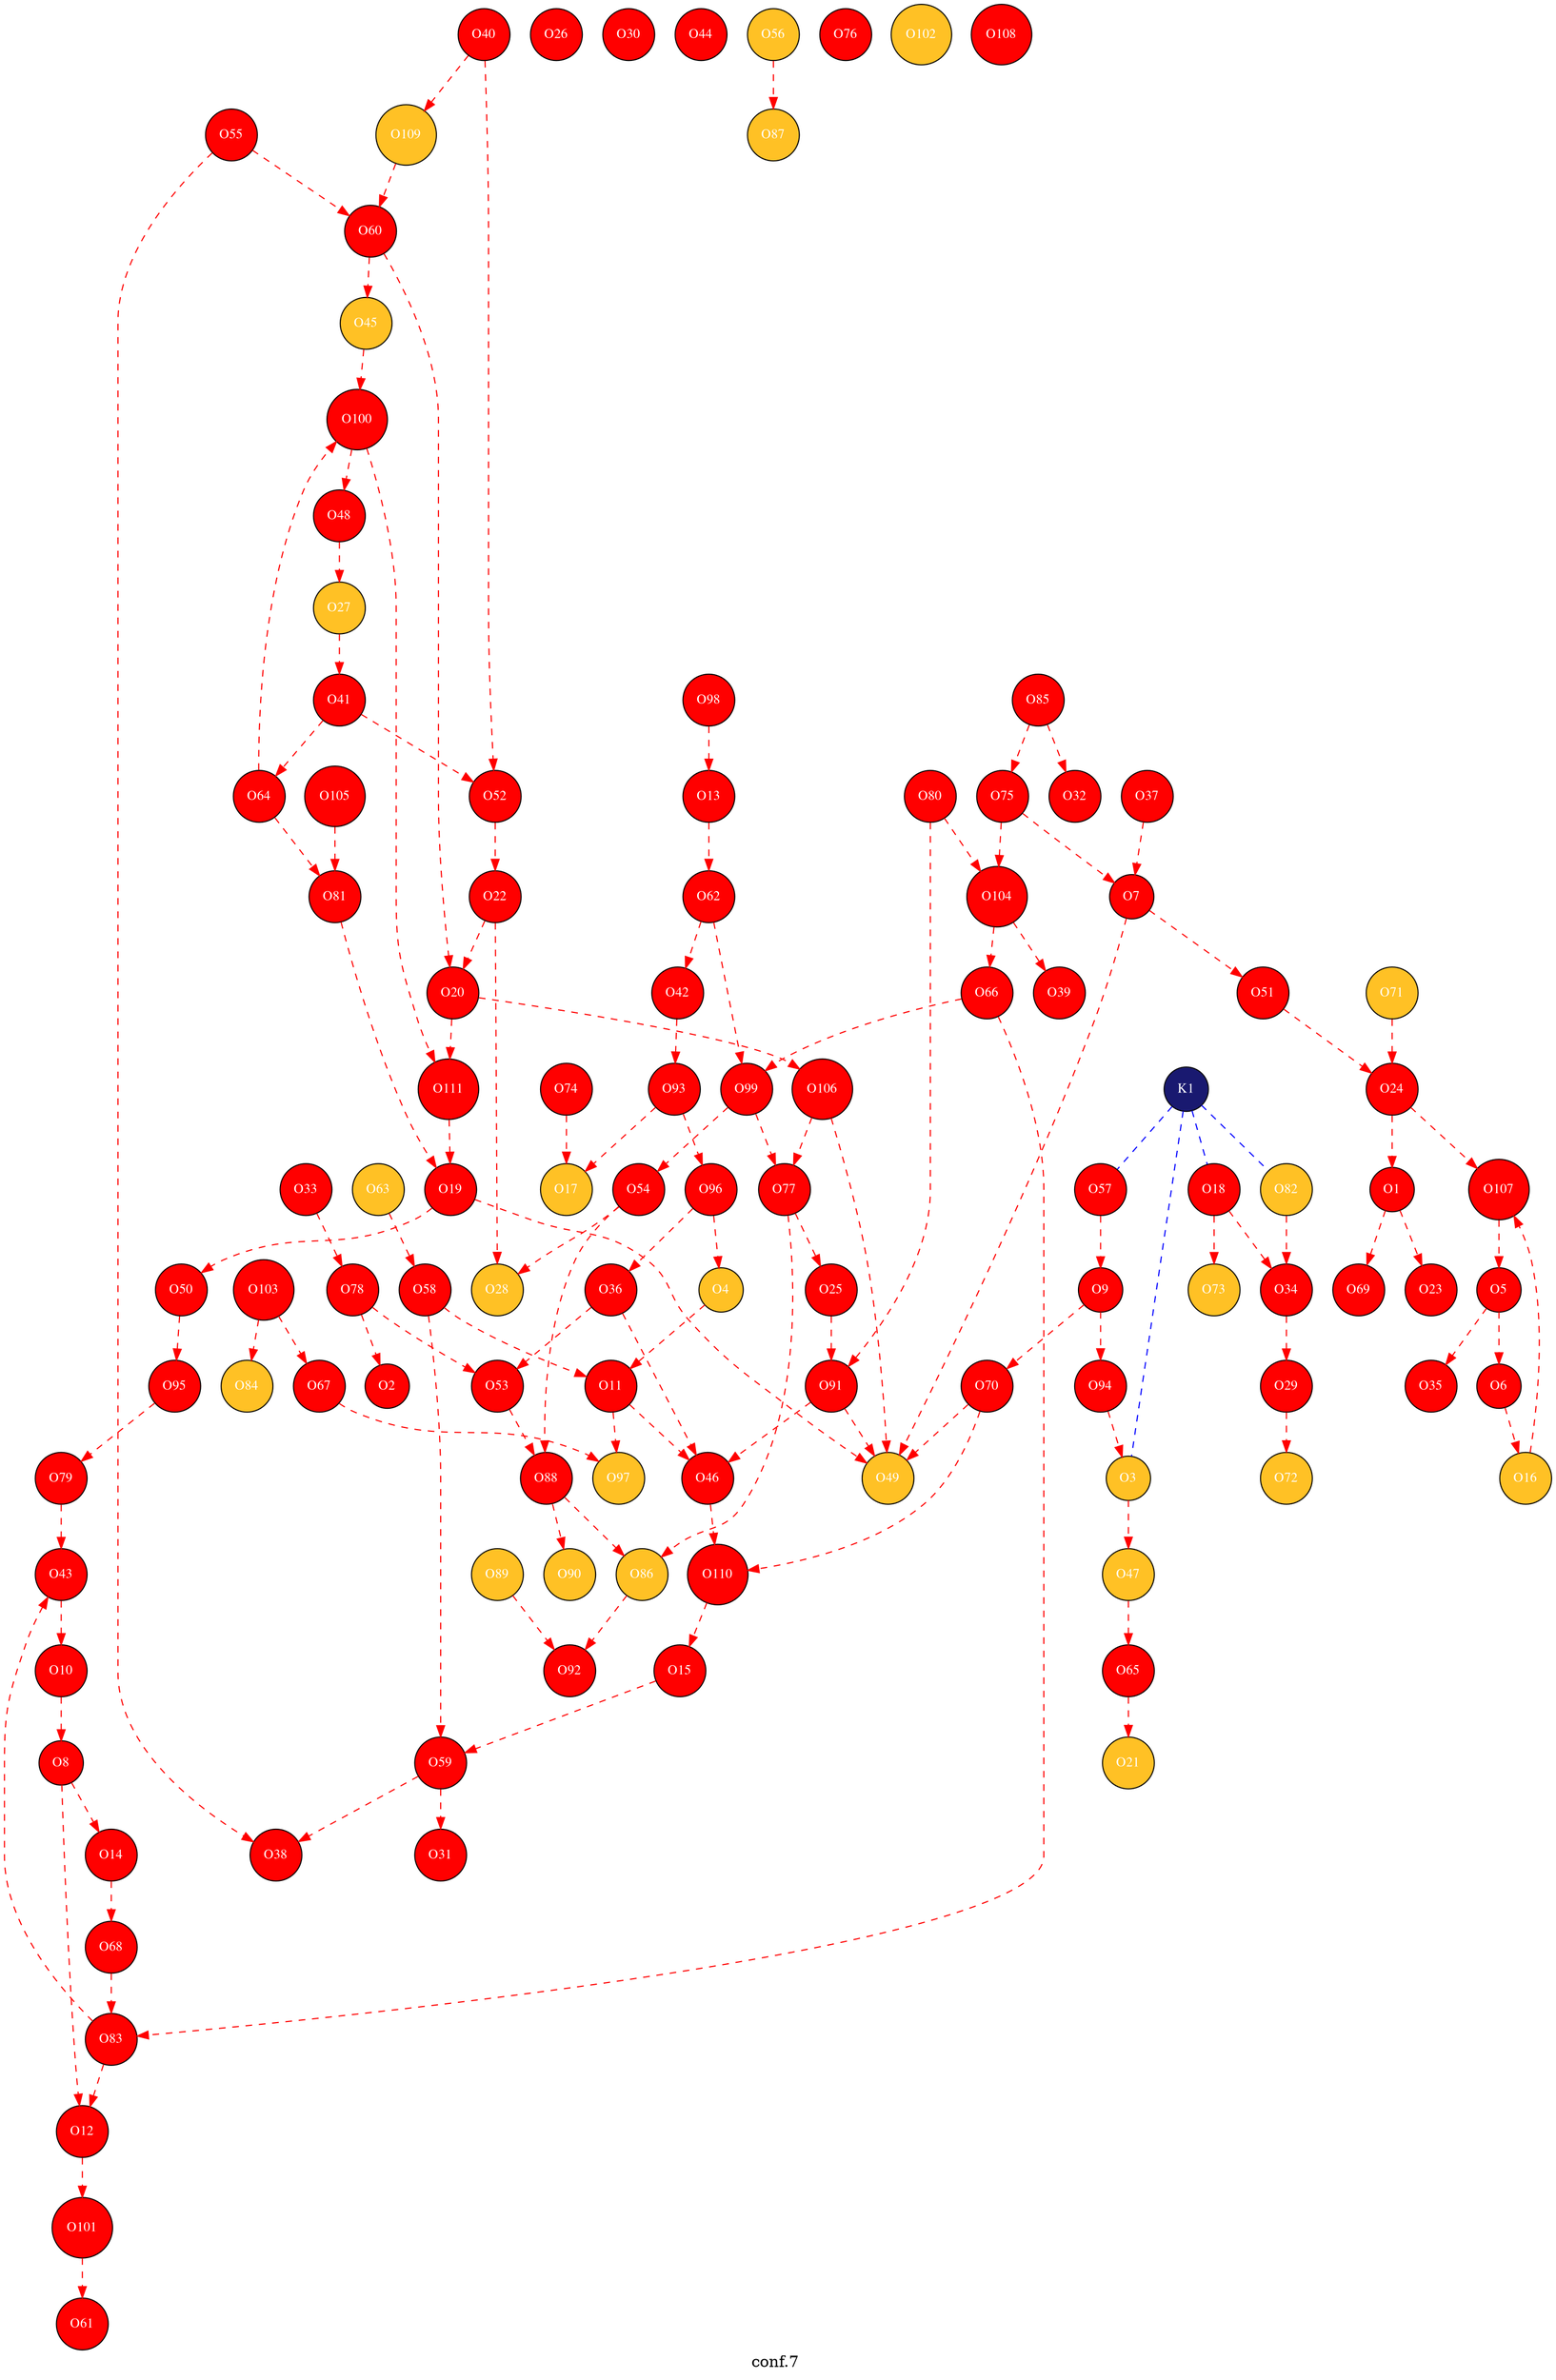 digraph G {
label="conf.7 ";
node [style=filled];
graph [bgcolor=transparent];
node [shape = circle, fontsize=12];
"O1"[fillcolor=red, fontcolor=white, fontname="Times", label="O1"];
"O2"[fillcolor=red, fontcolor=white, fontname="Times", label="O2"];
"O3"[fillcolor=goldenrod1, fontcolor=white, fontname="Times", label="O3"];
"O4"[fillcolor=goldenrod1, fontcolor=white, fontname="Times", label="O4"];
"O5"[fillcolor=red, fontcolor=white, fontname="Times", label="O5"];
"O6"[fillcolor=red, fontcolor=white, fontname="Times", label="O6"];
"O7"[fillcolor=red, fontcolor=white, fontname="Times", label="O7"];
"O8"[fillcolor=red, fontcolor=white, fontname="Times", label="O8"];
"O9"[fillcolor=red, fontcolor=white, fontname="Times", label="O9"];
"O10"[fillcolor=red, fontcolor=white, fontname="Times", label="O10"];
"O11"[fillcolor=red, fontcolor=white, fontname="Times", label="O11"];
"O12"[fillcolor=red, fontcolor=white, fontname="Times", label="O12"];
"O13"[fillcolor=red, fontcolor=white, fontname="Times", label="O13"];
"O14"[fillcolor=red, fontcolor=white, fontname="Times", label="O14"];
"O15"[fillcolor=red, fontcolor=white, fontname="Times", label="O15"];
"O16"[fillcolor=goldenrod1, fontcolor=white, fontname="Times", label="O16"];
"O17"[fillcolor=goldenrod1, fontcolor=white, fontname="Times", label="O17"];
"O18"[fillcolor=red, fontcolor=white, fontname="Times", label="O18"];
"O19"[fillcolor=red, fontcolor=white, fontname="Times", label="O19"];
"O20"[fillcolor=red, fontcolor=white, fontname="Times", label="O20"];
"O21"[fillcolor=goldenrod1, fontcolor=white, fontname="Times", label="O21"];
"O22"[fillcolor=red, fontcolor=white, fontname="Times", label="O22"];
"O23"[fillcolor=red, fontcolor=white, fontname="Times", label="O23"];
"O24"[fillcolor=red, fontcolor=white, fontname="Times", label="O24"];
"O25"[fillcolor=red, fontcolor=white, fontname="Times", label="O25"];
"O26"[fillcolor=red, fontcolor=white, fontname="Times", label="O26"];
"O27"[fillcolor=goldenrod1, fontcolor=white, fontname="Times", label="O27"];
"O28"[fillcolor=goldenrod1, fontcolor=white, fontname="Times", label="O28"];
"O29"[fillcolor=red, fontcolor=white, fontname="Times", label="O29"];
"O30"[fillcolor=red, fontcolor=white, fontname="Times", label="O30"];
"O31"[fillcolor=red, fontcolor=white, fontname="Times", label="O31"];
"O32"[fillcolor=red, fontcolor=white, fontname="Times", label="O32"];
"O33"[fillcolor=red, fontcolor=white, fontname="Times", label="O33"];
"O34"[fillcolor=red, fontcolor=white, fontname="Times", label="O34"];
"O35"[fillcolor=red, fontcolor=white, fontname="Times", label="O35"];
"O36"[fillcolor=red, fontcolor=white, fontname="Times", label="O36"];
"O37"[fillcolor=red, fontcolor=white, fontname="Times", label="O37"];
"O38"[fillcolor=red, fontcolor=white, fontname="Times", label="O38"];
"O39"[fillcolor=red, fontcolor=white, fontname="Times", label="O39"];
"O40"[fillcolor=red, fontcolor=white, fontname="Times", label="O40"];
"O41"[fillcolor=red, fontcolor=white, fontname="Times", label="O41"];
"O42"[fillcolor=red, fontcolor=white, fontname="Times", label="O42"];
"O43"[fillcolor=red, fontcolor=white, fontname="Times", label="O43"];
"O44"[fillcolor=red, fontcolor=white, fontname="Times", label="O44"];
"O45"[fillcolor=goldenrod1, fontcolor=white, fontname="Times", label="O45"];
"O46"[fillcolor=red, fontcolor=white, fontname="Times", label="O46"];
"O47"[fillcolor=goldenrod1, fontcolor=white, fontname="Times", label="O47"];
"O48"[fillcolor=red, fontcolor=white, fontname="Times", label="O48"];
"O49"[fillcolor=goldenrod1, fontcolor=white, fontname="Times", label="O49"];
"O50"[fillcolor=red, fontcolor=white, fontname="Times", label="O50"];
"O51"[fillcolor=red, fontcolor=white, fontname="Times", label="O51"];
"O52"[fillcolor=red, fontcolor=white, fontname="Times", label="O52"];
"O53"[fillcolor=red, fontcolor=white, fontname="Times", label="O53"];
"O54"[fillcolor=red, fontcolor=white, fontname="Times", label="O54"];
"O55"[fillcolor=red, fontcolor=white, fontname="Times", label="O55"];
"O56"[fillcolor=goldenrod1, fontcolor=white, fontname="Times", label="O56"];
"O57"[fillcolor=red, fontcolor=white, fontname="Times", label="O57"];
"O58"[fillcolor=red, fontcolor=white, fontname="Times", label="O58"];
"O59"[fillcolor=red, fontcolor=white, fontname="Times", label="O59"];
"O60"[fillcolor=red, fontcolor=white, fontname="Times", label="O60"];
"O61"[fillcolor=red, fontcolor=white, fontname="Times", label="O61"];
"O62"[fillcolor=red, fontcolor=white, fontname="Times", label="O62"];
"O63"[fillcolor=goldenrod1, fontcolor=white, fontname="Times", label="O63"];
"O64"[fillcolor=red, fontcolor=white, fontname="Times", label="O64"];
"O65"[fillcolor=red, fontcolor=white, fontname="Times", label="O65"];
"O66"[fillcolor=red, fontcolor=white, fontname="Times", label="O66"];
"O67"[fillcolor=red, fontcolor=white, fontname="Times", label="O67"];
"O68"[fillcolor=red, fontcolor=white, fontname="Times", label="O68"];
"O69"[fillcolor=red, fontcolor=white, fontname="Times", label="O69"];
"O70"[fillcolor=red, fontcolor=white, fontname="Times", label="O70"];
"O71"[fillcolor=goldenrod1, fontcolor=white, fontname="Times", label="O71"];
"O72"[fillcolor=goldenrod1, fontcolor=white, fontname="Times", label="O72"];
"O73"[fillcolor=goldenrod1, fontcolor=white, fontname="Times", label="O73"];
"O74"[fillcolor=red, fontcolor=white, fontname="Times", label="O74"];
"O75"[fillcolor=red, fontcolor=white, fontname="Times", label="O75"];
"O76"[fillcolor=red, fontcolor=white, fontname="Times", label="O76"];
"O77"[fillcolor=red, fontcolor=white, fontname="Times", label="O77"];
"O78"[fillcolor=red, fontcolor=white, fontname="Times", label="O78"];
"O79"[fillcolor=red, fontcolor=white, fontname="Times", label="O79"];
"O80"[fillcolor=red, fontcolor=white, fontname="Times", label="O80"];
"O81"[fillcolor=red, fontcolor=white, fontname="Times", label="O81"];
"O82"[fillcolor=goldenrod1, fontcolor=white, fontname="Times", label="O82"];
"O83"[fillcolor=red, fontcolor=white, fontname="Times", label="O83"];
"O84"[fillcolor=goldenrod1, fontcolor=white, fontname="Times", label="O84"];
"O85"[fillcolor=red, fontcolor=white, fontname="Times", label="O85"];
"O86"[fillcolor=goldenrod1, fontcolor=white, fontname="Times", label="O86"];
"O87"[fillcolor=goldenrod1, fontcolor=white, fontname="Times", label="O87"];
"O88"[fillcolor=red, fontcolor=white, fontname="Times", label="O88"];
"O89"[fillcolor=goldenrod1, fontcolor=white, fontname="Times", label="O89"];
"O90"[fillcolor=goldenrod1, fontcolor=white, fontname="Times", label="O90"];
"O91"[fillcolor=red, fontcolor=white, fontname="Times", label="O91"];
"O92"[fillcolor=red, fontcolor=white, fontname="Times", label="O92"];
"O93"[fillcolor=red, fontcolor=white, fontname="Times", label="O93"];
"O94"[fillcolor=red, fontcolor=white, fontname="Times", label="O94"];
"O95"[fillcolor=red, fontcolor=white, fontname="Times", label="O95"];
"O96"[fillcolor=red, fontcolor=white, fontname="Times", label="O96"];
"O97"[fillcolor=goldenrod1, fontcolor=white, fontname="Times", label="O97"];
"O98"[fillcolor=red, fontcolor=white, fontname="Times", label="O98"];
"O99"[fillcolor=red, fontcolor=white, fontname="Times", label="O99"];
"O100"[fillcolor=red, fontcolor=white, fontname="Times", label="O100"];
"O101"[fillcolor=red, fontcolor=white, fontname="Times", label="O101"];
"O102"[fillcolor=goldenrod1, fontcolor=white, fontname="Times", label="O102"];
"O103"[fillcolor=red, fontcolor=white, fontname="Times", label="O103"];
"O104"[fillcolor=red, fontcolor=white, fontname="Times", label="O104"];
"O105"[fillcolor=red, fontcolor=white, fontname="Times", label="O105"];
"O106"[fillcolor=red, fontcolor=white, fontname="Times", label="O106"];
"O107"[fillcolor=red, fontcolor=white, fontname="Times", label="O107"];
"O108"[fillcolor=red, fontcolor=white, fontname="Times", label="O108"];
"O109"[fillcolor=goldenrod1, fontcolor=white, fontname="Times", label="O109"];
"O110"[fillcolor=red, fontcolor=white, fontname="Times", label="O110"];
"O111"[fillcolor=red, fontcolor=white, fontname="Times", label="O111"];
"K1"[fillcolor=midnightblue, fontcolor=white, fontname="Times", label="K1"];
"O1"->"O23"[fontcolor=red, color=red , style=dashed];
"O24"->"O1"[fontcolor=red, color=red , style=dashed];
"O1"->"O69"[fontcolor=red, color=red , style=dashed];
"O78"->"O2"[fontcolor=red, color=red , style=dashed];
"O3"->"O47"[fontcolor=red, color=red , style=dashed];
"O94"->"O3"[fontcolor=red, color=red , style=dashed];
"O4"->"O11"[fontcolor=red, color=red , style=dashed];
"O96"->"O4"[fontcolor=red, color=red , style=dashed];
"O5"->"O6"[fontcolor=red, color=red , style=dashed];
"O5"->"O35"[fontcolor=red, color=red , style=dashed];
"O107"->"O5"[fontcolor=red, color=red , style=dashed];
"O6"->"O16"[fontcolor=red, color=red , style=dashed];
"O37"->"O7"[fontcolor=red, color=red , style=dashed];
"O7"->"O49"[fontcolor=red, color=red , style=dashed];
"O7"->"O51"[fontcolor=red, color=red , style=dashed];
"O75"->"O7"[fontcolor=red, color=red , style=dashed];
"O10"->"O8"[fontcolor=red, color=red , style=dashed];
"O8"->"O12"[fontcolor=red, color=red , style=dashed];
"O8"->"O14"[fontcolor=red, color=red , style=dashed];
"O57"->"O9"[fontcolor=red, color=red , style=dashed];
"O9"->"O70"[fontcolor=red, color=red , style=dashed];
"O9"->"O94"[fontcolor=red, color=red , style=dashed];
"O43"->"O10"[fontcolor=red, color=red , style=dashed];
"O11"->"O46"[fontcolor=red, color=red , style=dashed];
"O58"->"O11"[fontcolor=red, color=red , style=dashed];
"O11"->"O97"[fontcolor=red, color=red , style=dashed];
"O83"->"O12"[fontcolor=red, color=red , style=dashed];
"O12"->"O101"[fontcolor=red, color=red , style=dashed];
"O13"->"O62"[fontcolor=red, color=red , style=dashed];
"O98"->"O13"[fontcolor=red, color=red , style=dashed];
"O14"->"O68"[fontcolor=red, color=red , style=dashed];
"O15"->"O59"[fontcolor=red, color=red , style=dashed];
"O110"->"O15"[fontcolor=red, color=red , style=dashed];
"O16"->"O107"[fontcolor=red, color=red , style=dashed];
"O74"->"O17"[fontcolor=red, color=red , style=dashed];
"O93"->"O17"[fontcolor=red, color=red , style=dashed];
"O18"->"O34"[fontcolor=red, color=red , style=dashed];
"O18"->"O73"[fontcolor=red, color=red , style=dashed];
"O19"->"O49"[fontcolor=red, color=red , style=dashed];
"O19"->"O50"[fontcolor=red, color=red , style=dashed];
"O81"->"O19"[fontcolor=red, color=red , style=dashed];
"O111"->"O19"[fontcolor=red, color=red , style=dashed];
"O22"->"O20"[fontcolor=red, color=red , style=dashed];
"O60"->"O20"[fontcolor=red, color=red , style=dashed];
"O20"->"O106"[fontcolor=red, color=red , style=dashed];
"O20"->"O111"[fontcolor=red, color=red , style=dashed];
"O65"->"O21"[fontcolor=red, color=red , style=dashed];
"O22"->"O28"[fontcolor=red, color=red , style=dashed];
"O52"->"O22"[fontcolor=red, color=red , style=dashed];
"O51"->"O24"[fontcolor=red, color=red , style=dashed];
"O71"->"O24"[fontcolor=red, color=red , style=dashed];
"O24"->"O107"[fontcolor=red, color=red , style=dashed];
"O77"->"O25"[fontcolor=red, color=red , style=dashed];
"O25"->"O91"[fontcolor=red, color=red , style=dashed];
"O27"->"O41"[fontcolor=red, color=red , style=dashed];
"O48"->"O27"[fontcolor=red, color=red , style=dashed];
"O54"->"O28"[fontcolor=red, color=red , style=dashed];
"O34"->"O29"[fontcolor=red, color=red , style=dashed];
"O29"->"O72"[fontcolor=red, color=red , style=dashed];
"O59"->"O31"[fontcolor=red, color=red , style=dashed];
"O85"->"O32"[fontcolor=red, color=red , style=dashed];
"O33"->"O78"[fontcolor=red, color=red , style=dashed];
"O82"->"O34"[fontcolor=red, color=red , style=dashed];
"O36"->"O46"[fontcolor=red, color=red , style=dashed];
"O36"->"O53"[fontcolor=red, color=red , style=dashed];
"O96"->"O36"[fontcolor=red, color=red , style=dashed];
"O55"->"O38"[fontcolor=red, color=red , style=dashed];
"O59"->"O38"[fontcolor=red, color=red , style=dashed];
"O104"->"O39"[fontcolor=red, color=red , style=dashed];
"O40"->"O52"[fontcolor=red, color=red , style=dashed];
"O40"->"O109"[fontcolor=red, color=red , style=dashed];
"O41"->"O52"[fontcolor=red, color=red , style=dashed];
"O41"->"O64"[fontcolor=red, color=red , style=dashed];
"O62"->"O42"[fontcolor=red, color=red , style=dashed];
"O42"->"O93"[fontcolor=red, color=red , style=dashed];
"O79"->"O43"[fontcolor=red, color=red , style=dashed];
"O83"->"O43"[fontcolor=red, color=red , style=dashed];
"O60"->"O45"[fontcolor=red, color=red , style=dashed];
"O45"->"O100"[fontcolor=red, color=red , style=dashed];
"O91"->"O46"[fontcolor=red, color=red , style=dashed];
"O46"->"O110"[fontcolor=red, color=red , style=dashed];
"O47"->"O65"[fontcolor=red, color=red , style=dashed];
"O100"->"O48"[fontcolor=red, color=red , style=dashed];
"O70"->"O49"[fontcolor=red, color=red , style=dashed];
"O91"->"O49"[fontcolor=red, color=red , style=dashed];
"O106"->"O49"[fontcolor=red, color=red , style=dashed];
"O50"->"O95"[fontcolor=red, color=red , style=dashed];
"O78"->"O53"[fontcolor=red, color=red , style=dashed];
"O53"->"O88"[fontcolor=red, color=red , style=dashed];
"O54"->"O88"[fontcolor=red, color=red , style=dashed];
"O99"->"O54"[fontcolor=red, color=red , style=dashed];
"O55"->"O60"[fontcolor=red, color=red , style=dashed];
"O56"->"O87"[fontcolor=red, color=red , style=dashed];
"O58"->"O59"[fontcolor=red, color=red , style=dashed];
"O63"->"O58"[fontcolor=red, color=red , style=dashed];
"O109"->"O60"[fontcolor=red, color=red , style=dashed];
"O101"->"O61"[fontcolor=red, color=red , style=dashed];
"O62"->"O99"[fontcolor=red, color=red , style=dashed];
"O64"->"O81"[fontcolor=red, color=red , style=dashed];
"O64"->"O100"[fontcolor=red, color=red , style=dashed];
"O66"->"O83"[fontcolor=red, color=red , style=dashed];
"O66"->"O99"[fontcolor=red, color=red , style=dashed];
"O104"->"O66"[fontcolor=red, color=red , style=dashed];
"O67"->"O97"[fontcolor=red, color=red , style=dashed];
"O103"->"O67"[fontcolor=red, color=red , style=dashed];
"O68"->"O83"[fontcolor=red, color=red , style=dashed];
"O70"->"O110"[fontcolor=red, color=red , style=dashed];
"O85"->"O75"[fontcolor=red, color=red , style=dashed];
"O75"->"O104"[fontcolor=red, color=red , style=dashed];
"O77"->"O86"[fontcolor=red, color=red , style=dashed];
"O99"->"O77"[fontcolor=red, color=red , style=dashed];
"O106"->"O77"[fontcolor=red, color=red , style=dashed];
"O95"->"O79"[fontcolor=red, color=red , style=dashed];
"O80"->"O91"[fontcolor=red, color=red , style=dashed];
"O80"->"O104"[fontcolor=red, color=red , style=dashed];
"O105"->"O81"[fontcolor=red, color=red , style=dashed];
"O103"->"O84"[fontcolor=red, color=red , style=dashed];
"O88"->"O86"[fontcolor=red, color=red , style=dashed];
"O86"->"O92"[fontcolor=red, color=red , style=dashed];
"O88"->"O90"[fontcolor=red, color=red , style=dashed];
"O89"->"O92"[fontcolor=red, color=red , style=dashed];
"O93"->"O96"[fontcolor=red, color=red , style=dashed];
"O100"->"O111"[fontcolor=red, color=red , style=dashed];
"K1"->"O3"[dir=none, color=blue, nodesep=0.5,style=dashed];
"K1"->"O18"[dir=none, color=blue, nodesep=0.5,style=dashed];
"K1"->"O57"[dir=none, color=blue, nodesep=0.5,style=dashed];
"K1"->"O82"[dir=none, color=blue, nodesep=0.5,style=dashed];
}
